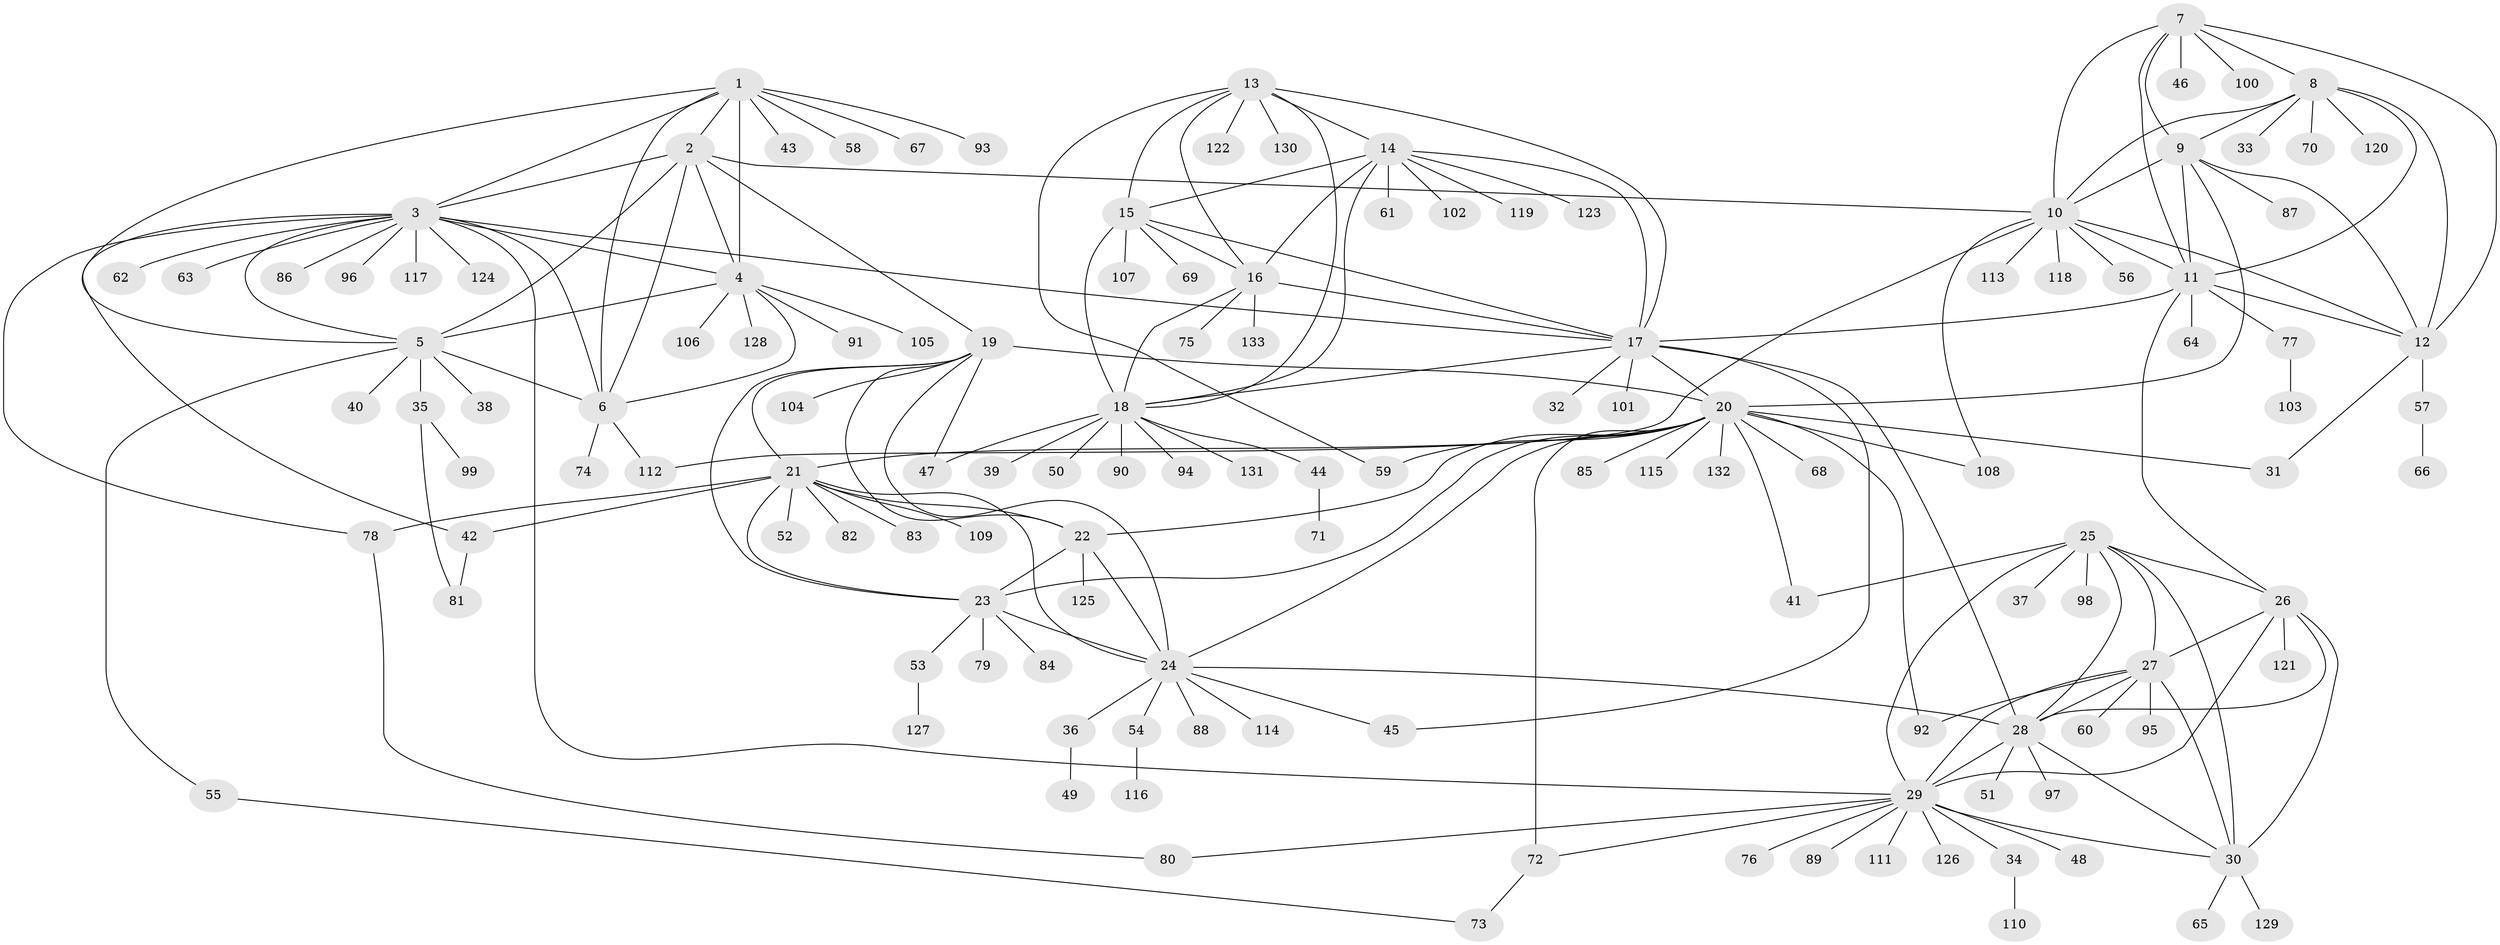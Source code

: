// coarse degree distribution, {6: 0.10638297872340426, 8: 0.0425531914893617, 14: 0.010638297872340425, 5: 0.02127659574468085, 10: 0.031914893617021274, 7: 0.06382978723404255, 11: 0.02127659574468085, 16: 0.010638297872340425, 13: 0.010638297872340425, 2: 0.18085106382978725, 1: 0.46808510638297873, 3: 0.031914893617021274}
// Generated by graph-tools (version 1.1) at 2025/52/03/04/25 22:52:31]
// undirected, 133 vertices, 202 edges
graph export_dot {
  node [color=gray90,style=filled];
  1;
  2;
  3;
  4;
  5;
  6;
  7;
  8;
  9;
  10;
  11;
  12;
  13;
  14;
  15;
  16;
  17;
  18;
  19;
  20;
  21;
  22;
  23;
  24;
  25;
  26;
  27;
  28;
  29;
  30;
  31;
  32;
  33;
  34;
  35;
  36;
  37;
  38;
  39;
  40;
  41;
  42;
  43;
  44;
  45;
  46;
  47;
  48;
  49;
  50;
  51;
  52;
  53;
  54;
  55;
  56;
  57;
  58;
  59;
  60;
  61;
  62;
  63;
  64;
  65;
  66;
  67;
  68;
  69;
  70;
  71;
  72;
  73;
  74;
  75;
  76;
  77;
  78;
  79;
  80;
  81;
  82;
  83;
  84;
  85;
  86;
  87;
  88;
  89;
  90;
  91;
  92;
  93;
  94;
  95;
  96;
  97;
  98;
  99;
  100;
  101;
  102;
  103;
  104;
  105;
  106;
  107;
  108;
  109;
  110;
  111;
  112;
  113;
  114;
  115;
  116;
  117;
  118;
  119;
  120;
  121;
  122;
  123;
  124;
  125;
  126;
  127;
  128;
  129;
  130;
  131;
  132;
  133;
  1 -- 2;
  1 -- 3;
  1 -- 4;
  1 -- 5;
  1 -- 6;
  1 -- 43;
  1 -- 58;
  1 -- 67;
  1 -- 93;
  2 -- 3;
  2 -- 4;
  2 -- 5;
  2 -- 6;
  2 -- 10;
  2 -- 19;
  3 -- 4;
  3 -- 5;
  3 -- 6;
  3 -- 17;
  3 -- 29;
  3 -- 42;
  3 -- 62;
  3 -- 63;
  3 -- 78;
  3 -- 86;
  3 -- 96;
  3 -- 117;
  3 -- 124;
  4 -- 5;
  4 -- 6;
  4 -- 91;
  4 -- 105;
  4 -- 106;
  4 -- 128;
  5 -- 6;
  5 -- 35;
  5 -- 38;
  5 -- 40;
  5 -- 55;
  6 -- 74;
  6 -- 112;
  7 -- 8;
  7 -- 9;
  7 -- 10;
  7 -- 11;
  7 -- 12;
  7 -- 46;
  7 -- 100;
  8 -- 9;
  8 -- 10;
  8 -- 11;
  8 -- 12;
  8 -- 33;
  8 -- 70;
  8 -- 120;
  9 -- 10;
  9 -- 11;
  9 -- 12;
  9 -- 20;
  9 -- 87;
  10 -- 11;
  10 -- 12;
  10 -- 56;
  10 -- 108;
  10 -- 112;
  10 -- 113;
  10 -- 118;
  11 -- 12;
  11 -- 17;
  11 -- 26;
  11 -- 64;
  11 -- 77;
  12 -- 31;
  12 -- 57;
  13 -- 14;
  13 -- 15;
  13 -- 16;
  13 -- 17;
  13 -- 18;
  13 -- 59;
  13 -- 122;
  13 -- 130;
  14 -- 15;
  14 -- 16;
  14 -- 17;
  14 -- 18;
  14 -- 61;
  14 -- 102;
  14 -- 119;
  14 -- 123;
  15 -- 16;
  15 -- 17;
  15 -- 18;
  15 -- 69;
  15 -- 107;
  16 -- 17;
  16 -- 18;
  16 -- 75;
  16 -- 133;
  17 -- 18;
  17 -- 20;
  17 -- 28;
  17 -- 32;
  17 -- 45;
  17 -- 101;
  18 -- 39;
  18 -- 44;
  18 -- 47;
  18 -- 50;
  18 -- 90;
  18 -- 94;
  18 -- 131;
  19 -- 20;
  19 -- 21;
  19 -- 22;
  19 -- 23;
  19 -- 24;
  19 -- 47;
  19 -- 104;
  20 -- 21;
  20 -- 22;
  20 -- 23;
  20 -- 24;
  20 -- 31;
  20 -- 41;
  20 -- 59;
  20 -- 68;
  20 -- 72;
  20 -- 85;
  20 -- 92;
  20 -- 108;
  20 -- 115;
  20 -- 132;
  21 -- 22;
  21 -- 23;
  21 -- 24;
  21 -- 42;
  21 -- 52;
  21 -- 78;
  21 -- 82;
  21 -- 83;
  21 -- 109;
  22 -- 23;
  22 -- 24;
  22 -- 125;
  23 -- 24;
  23 -- 53;
  23 -- 79;
  23 -- 84;
  24 -- 28;
  24 -- 36;
  24 -- 45;
  24 -- 54;
  24 -- 88;
  24 -- 114;
  25 -- 26;
  25 -- 27;
  25 -- 28;
  25 -- 29;
  25 -- 30;
  25 -- 37;
  25 -- 41;
  25 -- 98;
  26 -- 27;
  26 -- 28;
  26 -- 29;
  26 -- 30;
  26 -- 121;
  27 -- 28;
  27 -- 29;
  27 -- 30;
  27 -- 60;
  27 -- 92;
  27 -- 95;
  28 -- 29;
  28 -- 30;
  28 -- 51;
  28 -- 97;
  29 -- 30;
  29 -- 34;
  29 -- 48;
  29 -- 72;
  29 -- 76;
  29 -- 80;
  29 -- 89;
  29 -- 111;
  29 -- 126;
  30 -- 65;
  30 -- 129;
  34 -- 110;
  35 -- 81;
  35 -- 99;
  36 -- 49;
  42 -- 81;
  44 -- 71;
  53 -- 127;
  54 -- 116;
  55 -- 73;
  57 -- 66;
  72 -- 73;
  77 -- 103;
  78 -- 80;
}
